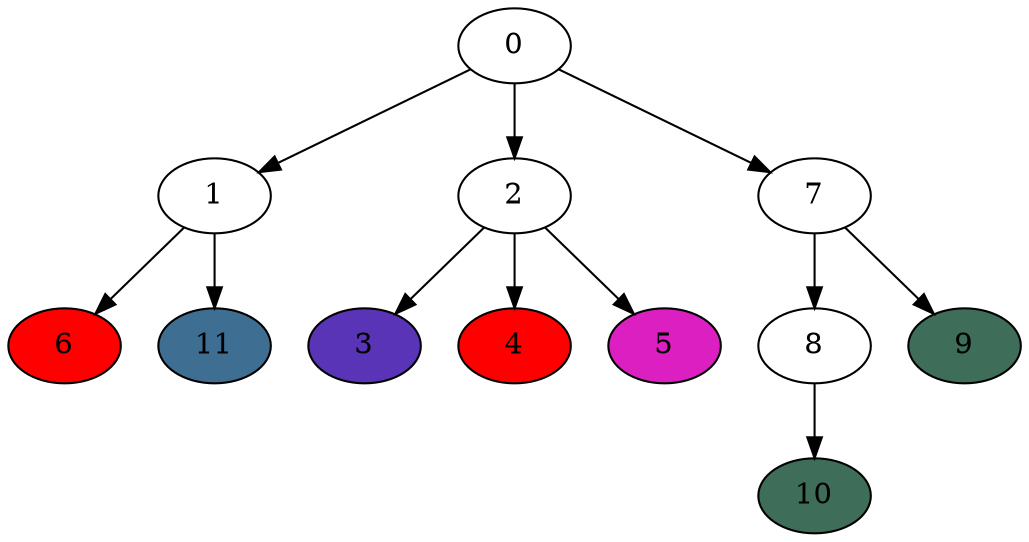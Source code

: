 digraph start{
0->1;
1->6;
6 [style=filled,fillcolor="1.0 1.0 1.0"]
1->11;
11 [style=filled,fillcolor="0.5714285714285714 0.5714285714285714 0.5714285714285714"]
0->2;
2->3;
3 [style=filled,fillcolor="0.7142857142857143 0.7142857142857143 0.7142857142857143"]
2->4;
4 [style=filled,fillcolor="1.0 1.0 1.0"]
2->5;
5 [style=filled,fillcolor="0.8571428571428571 0.8571428571428571 0.8571428571428571"]
0->7;
7->8;
8->10;
10 [style=filled,fillcolor="0.42857142857142855 0.42857142857142855 0.42857142857142855"]
7->9;
9 [style=filled,fillcolor="0.42857142857142855 0.42857142857142855 0.42857142857142855"]
}